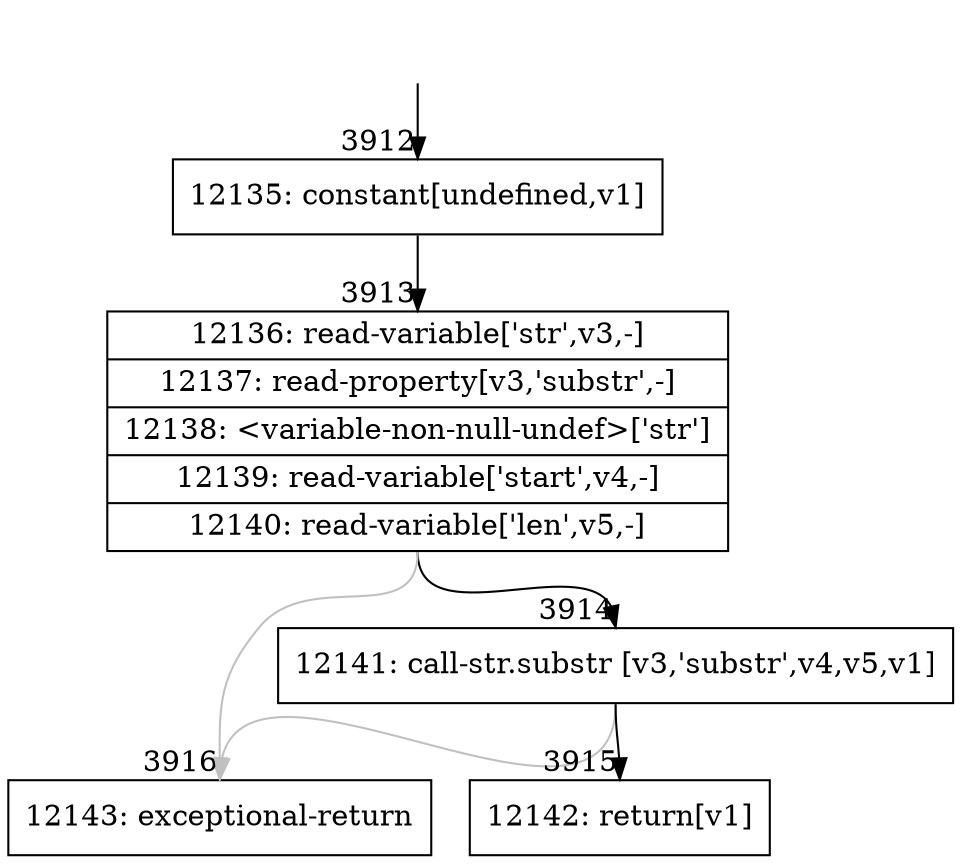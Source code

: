 digraph {
rankdir="TD"
BB_entry229[shape=none,label=""];
BB_entry229 -> BB3912 [tailport=s, headport=n, headlabel="    3912"]
BB3912 [shape=record label="{12135: constant[undefined,v1]}" ] 
BB3912 -> BB3913 [tailport=s, headport=n, headlabel="      3913"]
BB3913 [shape=record label="{12136: read-variable['str',v3,-]|12137: read-property[v3,'substr',-]|12138: \<variable-non-null-undef\>['str']|12139: read-variable['start',v4,-]|12140: read-variable['len',v5,-]}" ] 
BB3913 -> BB3914 [tailport=s, headport=n, headlabel="      3914"]
BB3913 -> BB3916 [tailport=s, headport=n, color=gray, headlabel="      3916"]
BB3914 [shape=record label="{12141: call-str.substr [v3,'substr',v4,v5,v1]}" ] 
BB3914 -> BB3915 [tailport=s, headport=n, headlabel="      3915"]
BB3914 -> BB3916 [tailport=s, headport=n, color=gray]
BB3915 [shape=record label="{12142: return[v1]}" ] 
BB3916 [shape=record label="{12143: exceptional-return}" ] 
//#$~ 4080
}
